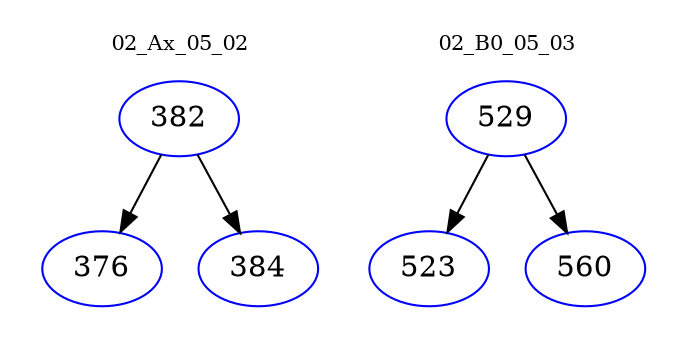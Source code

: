 digraph{
subgraph cluster_0 {
color = white
label = "02_Ax_05_02";
fontsize=10;
T0_382 [label="382", color="blue"]
T0_382 -> T0_376 [color="black"]
T0_376 [label="376", color="blue"]
T0_382 -> T0_384 [color="black"]
T0_384 [label="384", color="blue"]
}
subgraph cluster_1 {
color = white
label = "02_B0_05_03";
fontsize=10;
T1_529 [label="529", color="blue"]
T1_529 -> T1_523 [color="black"]
T1_523 [label="523", color="blue"]
T1_529 -> T1_560 [color="black"]
T1_560 [label="560", color="blue"]
}
}
